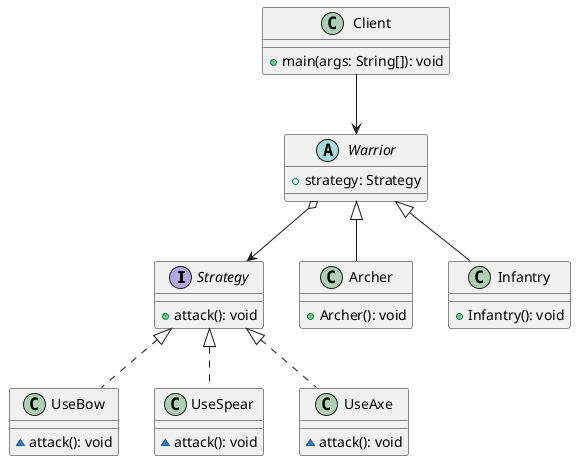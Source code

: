 @startuml

interface Strategy {
    + attack(): void
}

class UseBow implements Strategy {
    ~ attack(): void
}

class UseSpear implements Strategy {
    ~ attack(): void
}

class UseAxe implements Strategy {
    ~ attack(): void
}

abstract class Warrior {
    + strategy: Strategy
}

class Archer extends Warrior {
    + Archer(): void
}

class Infantry extends Warrior {
    + Infantry(): void
}

class Client {
    + main(args: String[]): void
}

Client --> Warrior
Warrior o--> Strategy

@enduml